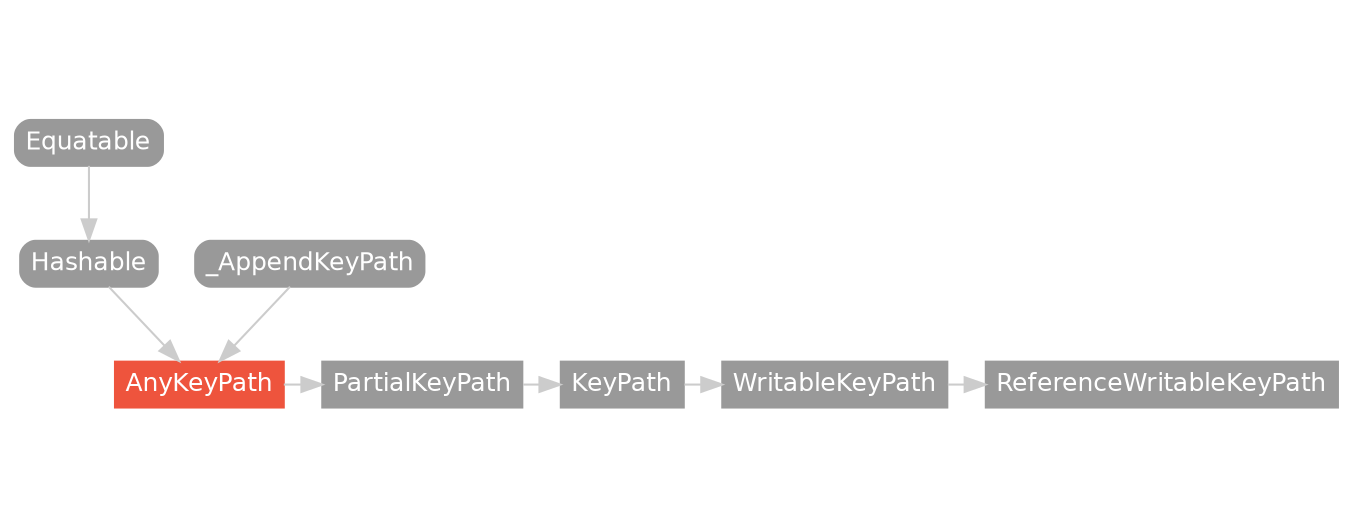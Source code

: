 strict digraph "AnyKeyPath - Type Hierarchy - SwiftDoc.org" {
    pad="0.1,0.8"
    node [shape=box, style="filled,rounded", color="#999999", fillcolor="#999999", fontcolor=white, fontname=Helvetica, fontnames="Helvetica,sansserif", fontsize=12, margin="0.07,0.05", height="0.3"]
    edge [color="#cccccc"]
    "AnyKeyPath" [URL="/type/AnyKeyPath/", style="filled", fillcolor="#ee543d", color="#ee543d"]
    "Equatable" [URL="/protocol/Equatable/hierarchy/"]
    "Hashable" [URL="/protocol/Hashable/hierarchy/"]
    "KeyPath" [URL="/type/KeyPath/hierarchy/", style=filled]
    "PartialKeyPath" [URL="/type/PartialKeyPath/hierarchy/", style=filled]
    "ReferenceWritableKeyPath" [URL="/type/ReferenceWritableKeyPath/hierarchy/", style=filled]
    "WritableKeyPath" [URL="/type/WritableKeyPath/hierarchy/", style=filled]
    "_AppendKeyPath" [URL="/protocol/_AppendKeyPath/hierarchy/"]    "AnyKeyPath" -> "PartialKeyPath"
    "PartialKeyPath" -> "KeyPath"
    "KeyPath" -> "WritableKeyPath"
    "WritableKeyPath" -> "ReferenceWritableKeyPath"
    "Hashable" -> "AnyKeyPath"
    "_AppendKeyPath" -> "AnyKeyPath"
    "Equatable" -> "Hashable"
    subgraph Types {
        rank = max; "AnyKeyPath"; "PartialKeyPath"; "KeyPath"; "WritableKeyPath"; "ReferenceWritableKeyPath";
    }
}
